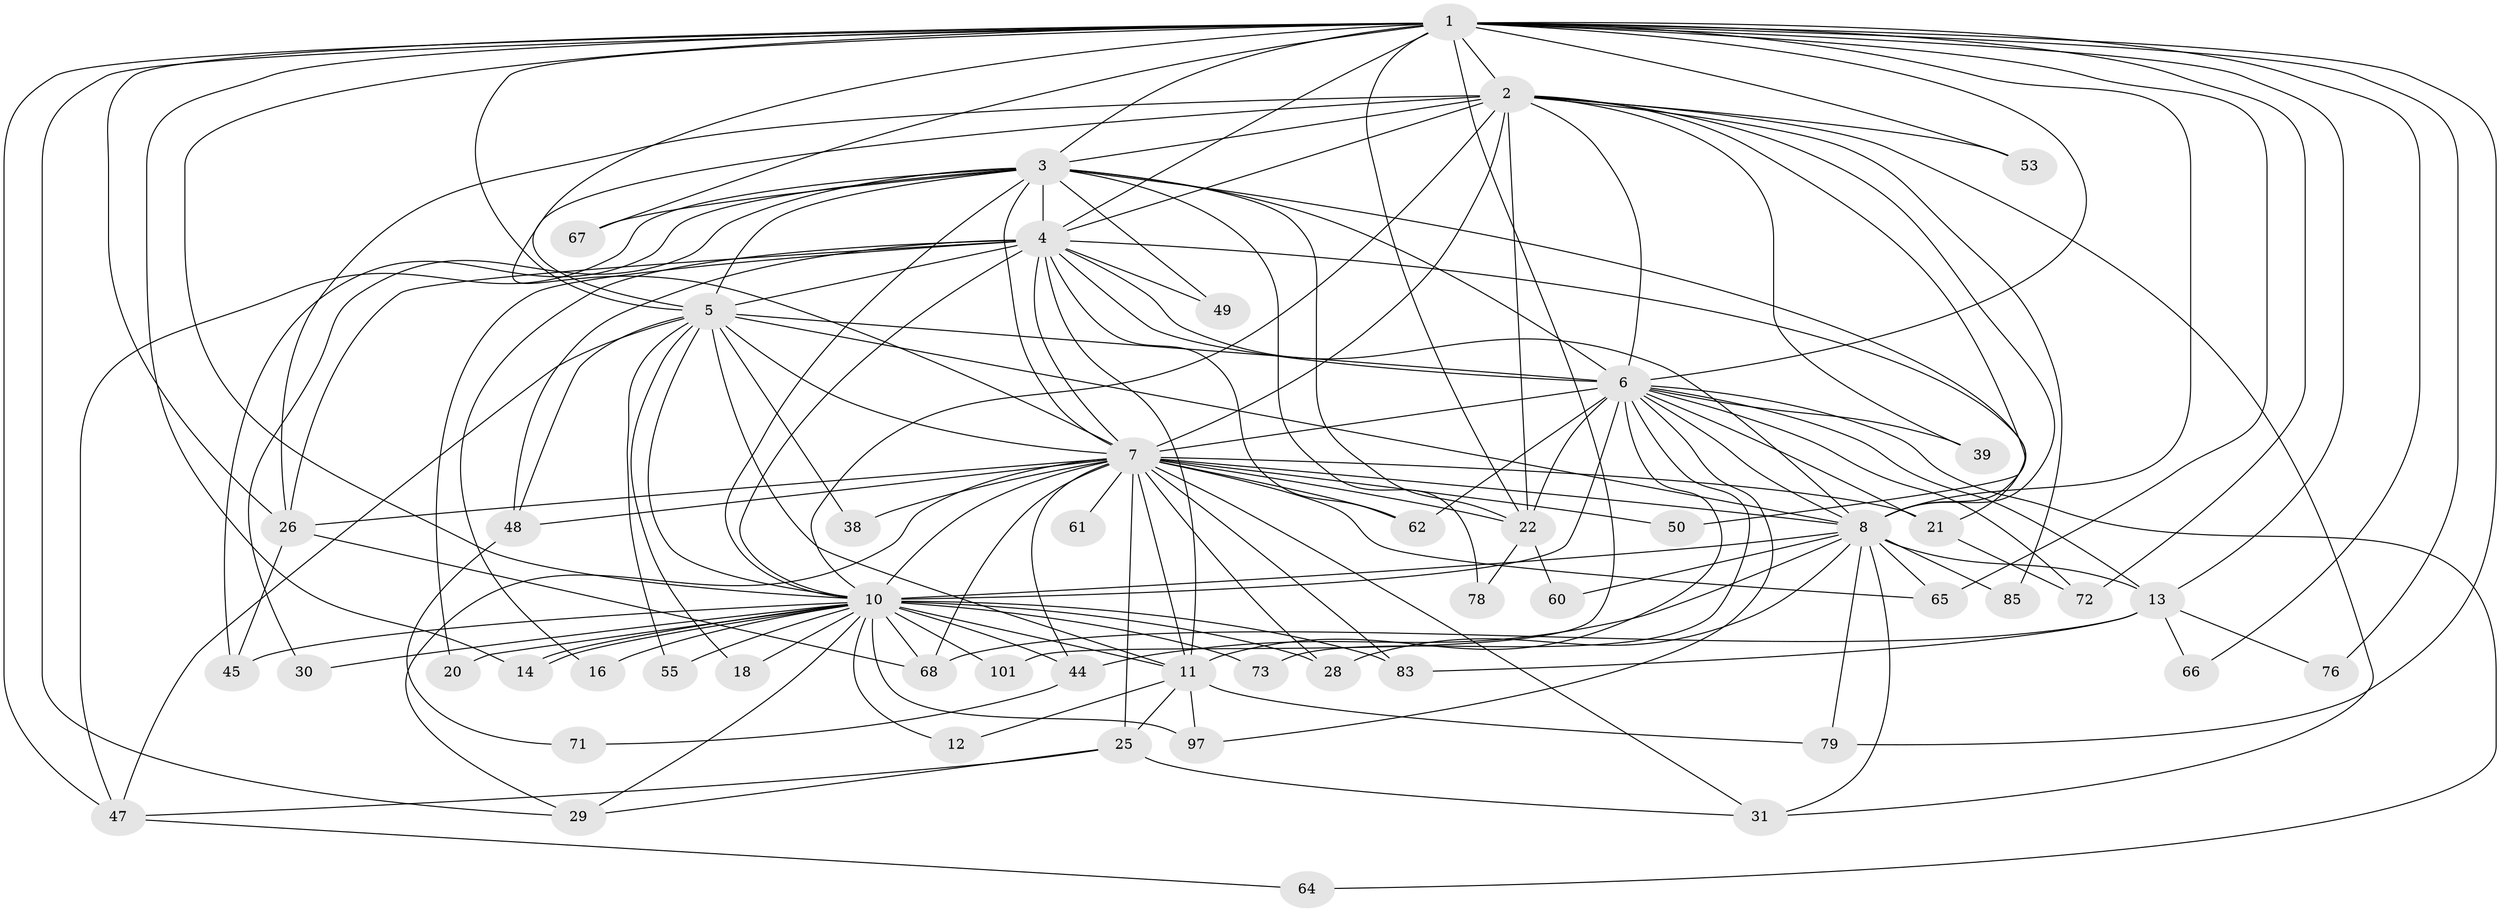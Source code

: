 // original degree distribution, {24: 0.009615384615384616, 20: 0.009615384615384616, 19: 0.028846153846153848, 15: 0.009615384615384616, 21: 0.009615384615384616, 23: 0.009615384615384616, 18: 0.009615384615384616, 30: 0.009615384615384616, 6: 0.019230769230769232, 2: 0.5192307692307693, 5: 0.057692307692307696, 3: 0.19230769230769232, 4: 0.11538461538461539}
// Generated by graph-tools (version 1.1) at 2025/13/03/09/25 04:13:57]
// undirected, 52 vertices, 150 edges
graph export_dot {
graph [start="1"]
  node [color=gray90,style=filled];
  1 [super="+35"];
  2 [super="+58+84"];
  3;
  4 [super="+32+74"];
  5;
  6 [super="+40+17+19"];
  7 [super="+36+80+37+9"];
  8 [super="+75"];
  10 [super="+59+51+15"];
  11 [super="+42"];
  12;
  13 [super="+70+33"];
  14 [super="+91"];
  16;
  18;
  20;
  21 [super="+100+23"];
  22 [super="+86+34+27"];
  25 [super="+63+56"];
  26 [super="+57+46"];
  28 [super="+88"];
  29 [super="+41"];
  30;
  31 [super="+52"];
  38;
  39;
  44 [super="+95"];
  45;
  47 [super="+90"];
  48 [super="+89"];
  49;
  50;
  53;
  55;
  60;
  61;
  62 [super="+98"];
  64;
  65 [super="+94"];
  66;
  67;
  68;
  71;
  72 [super="+96"];
  73;
  76;
  78;
  79 [super="+82"];
  83;
  85;
  97 [super="+102"];
  101;
  1 -- 2;
  1 -- 3;
  1 -- 4;
  1 -- 5;
  1 -- 6 [weight=2];
  1 -- 7 [weight=2];
  1 -- 8;
  1 -- 10;
  1 -- 13 [weight=2];
  1 -- 22;
  1 -- 53;
  1 -- 65;
  1 -- 66;
  1 -- 72;
  1 -- 76;
  1 -- 79 [weight=2];
  1 -- 101;
  1 -- 67;
  1 -- 47;
  1 -- 29;
  1 -- 26;
  1 -- 14;
  2 -- 3 [weight=2];
  2 -- 4;
  2 -- 5;
  2 -- 6;
  2 -- 7 [weight=4];
  2 -- 8;
  2 -- 10;
  2 -- 26 [weight=2];
  2 -- 31;
  2 -- 39;
  2 -- 50;
  2 -- 53;
  2 -- 85;
  2 -- 22;
  3 -- 4;
  3 -- 5;
  3 -- 6 [weight=2];
  3 -- 7 [weight=3];
  3 -- 8;
  3 -- 10;
  3 -- 30;
  3 -- 45;
  3 -- 47;
  3 -- 49;
  3 -- 67;
  3 -- 78;
  3 -- 22;
  4 -- 5;
  4 -- 6;
  4 -- 7 [weight=2];
  4 -- 8;
  4 -- 10;
  4 -- 16;
  4 -- 20;
  4 -- 21 [weight=2];
  4 -- 26 [weight=2];
  4 -- 48;
  4 -- 49;
  4 -- 62;
  4 -- 11;
  5 -- 6;
  5 -- 7 [weight=2];
  5 -- 8;
  5 -- 10;
  5 -- 11;
  5 -- 18;
  5 -- 38;
  5 -- 48;
  5 -- 55;
  5 -- 47;
  6 -- 7 [weight=3];
  6 -- 8;
  6 -- 10 [weight=3];
  6 -- 22;
  6 -- 64;
  6 -- 72;
  6 -- 97;
  6 -- 62;
  6 -- 13 [weight=2];
  6 -- 21 [weight=2];
  6 -- 39;
  6 -- 73;
  6 -- 11;
  7 -- 8 [weight=3];
  7 -- 10 [weight=3];
  7 -- 25;
  7 -- 38;
  7 -- 50;
  7 -- 61 [weight=2];
  7 -- 62 [weight=2];
  7 -- 26;
  7 -- 65;
  7 -- 68;
  7 -- 44;
  7 -- 48;
  7 -- 83;
  7 -- 28;
  7 -- 29;
  7 -- 31;
  7 -- 11;
  7 -- 22;
  7 -- 21;
  8 -- 10;
  8 -- 13;
  8 -- 44;
  8 -- 60;
  8 -- 65;
  8 -- 79;
  8 -- 85;
  8 -- 31;
  8 -- 28;
  10 -- 11;
  10 -- 12;
  10 -- 14;
  10 -- 14;
  10 -- 16;
  10 -- 18;
  10 -- 20;
  10 -- 28 [weight=2];
  10 -- 29;
  10 -- 30;
  10 -- 44;
  10 -- 45;
  10 -- 55;
  10 -- 73;
  10 -- 83;
  10 -- 97;
  10 -- 101;
  10 -- 68;
  11 -- 12;
  11 -- 25;
  11 -- 97;
  11 -- 79;
  13 -- 66;
  13 -- 76;
  13 -- 83;
  13 -- 68;
  21 -- 72;
  22 -- 60;
  22 -- 78;
  25 -- 31;
  25 -- 47;
  25 -- 29;
  26 -- 68;
  26 -- 45;
  44 -- 71;
  47 -- 64;
  48 -- 71;
}
